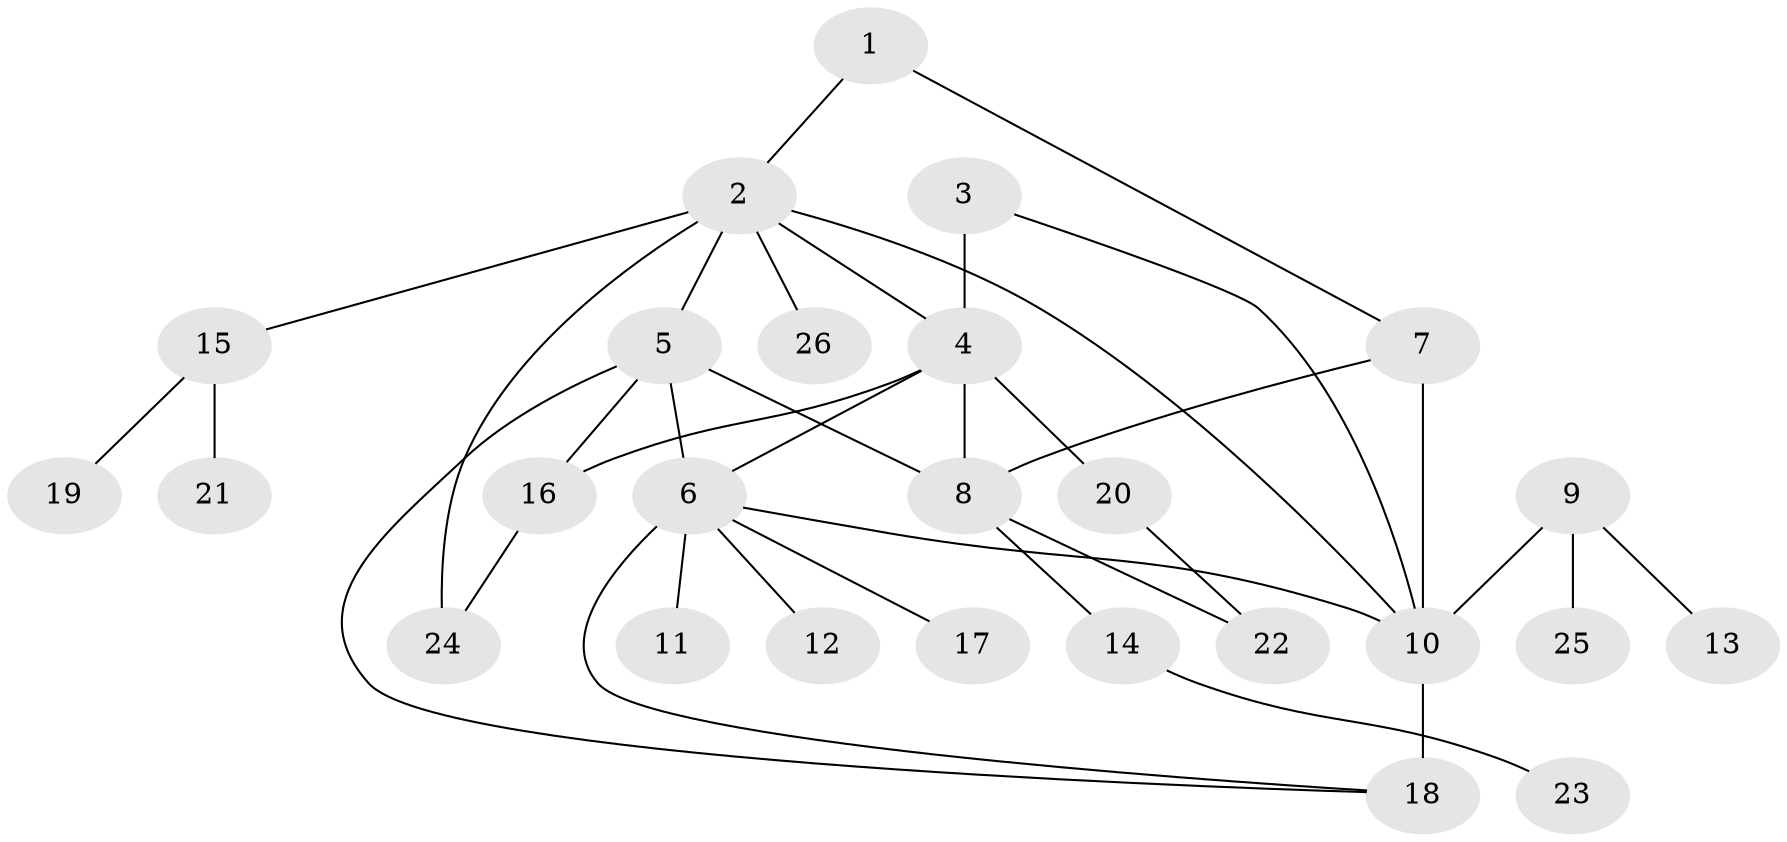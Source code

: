// original degree distribution, {2: 0.23076923076923078, 9: 0.019230769230769232, 10: 0.019230769230769232, 6: 0.019230769230769232, 11: 0.038461538461538464, 4: 0.07692307692307693, 7: 0.019230769230769232, 1: 0.5384615384615384, 3: 0.038461538461538464}
// Generated by graph-tools (version 1.1) at 2025/37/03/09/25 02:37:34]
// undirected, 26 vertices, 36 edges
graph export_dot {
graph [start="1"]
  node [color=gray90,style=filled];
  1;
  2;
  3;
  4;
  5;
  6;
  7;
  8;
  9;
  10;
  11;
  12;
  13;
  14;
  15;
  16;
  17;
  18;
  19;
  20;
  21;
  22;
  23;
  24;
  25;
  26;
  1 -- 2 [weight=1.0];
  1 -- 7 [weight=1.0];
  2 -- 4 [weight=1.0];
  2 -- 5 [weight=2.0];
  2 -- 10 [weight=1.0];
  2 -- 15 [weight=1.0];
  2 -- 24 [weight=1.0];
  2 -- 26 [weight=1.0];
  3 -- 4 [weight=4.0];
  3 -- 10 [weight=1.0];
  4 -- 6 [weight=1.0];
  4 -- 8 [weight=2.0];
  4 -- 16 [weight=1.0];
  4 -- 20 [weight=1.0];
  5 -- 6 [weight=1.0];
  5 -- 8 [weight=1.0];
  5 -- 16 [weight=1.0];
  5 -- 18 [weight=1.0];
  6 -- 10 [weight=1.0];
  6 -- 11 [weight=4.0];
  6 -- 12 [weight=1.0];
  6 -- 17 [weight=1.0];
  6 -- 18 [weight=1.0];
  7 -- 8 [weight=1.0];
  7 -- 10 [weight=1.0];
  8 -- 14 [weight=1.0];
  8 -- 22 [weight=1.0];
  9 -- 10 [weight=1.0];
  9 -- 13 [weight=1.0];
  9 -- 25 [weight=1.0];
  10 -- 18 [weight=5.0];
  14 -- 23 [weight=1.0];
  15 -- 19 [weight=1.0];
  15 -- 21 [weight=1.0];
  16 -- 24 [weight=2.0];
  20 -- 22 [weight=1.0];
}
